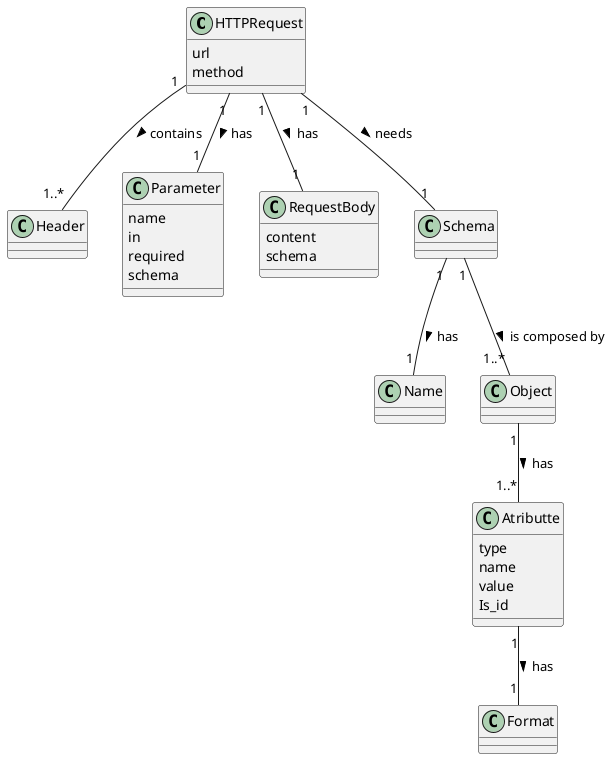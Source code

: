 @startuml

' Classes to represent various components of an HTTP request
class HTTPRequest {
    url
    method
}

class Header {
}

class Parameter {
    name
    in
    required
    schema
}

class RequestBody{
    content
    schema
}


class Schema {
}

class Name{
}

class Format{
}

class Atributte{
 type
 name
 value
 Is_id
}
class Object{

}


HTTPRequest "1" -- "1..*" Header : contains >
HTTPRequest "1" -- "1" Parameter : has >
HTTPRequest "1" -- "1" Schema : needs  >
HTTPRequest "1" -- "1" RequestBody : has >
Schema "1" -- "1..*" Object: is composed by  >

Atributte "1" -- "1" Format : has >
Schema "1" -- "1" Name : has >
Object "1" -- "1..*" Atributte : has >


@enduml
